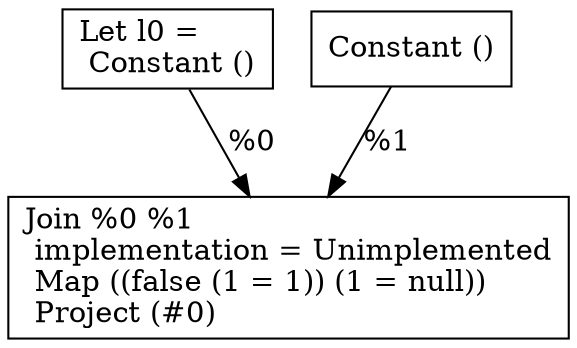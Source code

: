 digraph G {
    node0 [shape = record, label="Let l0 =\l Constant ()\l"]
    node1 [shape = record, label=" Constant ()\l"]
    node2 [shape = record, label=" Join %0 %1\l  implementation = Unimplemented\l Map ((false  (1 = 1))  (1 = null))\l Project (#0)\l"]
    node1 -> node2 [label = "%1\l"]
    node0 -> node2 [label = "%0\l"]
}
